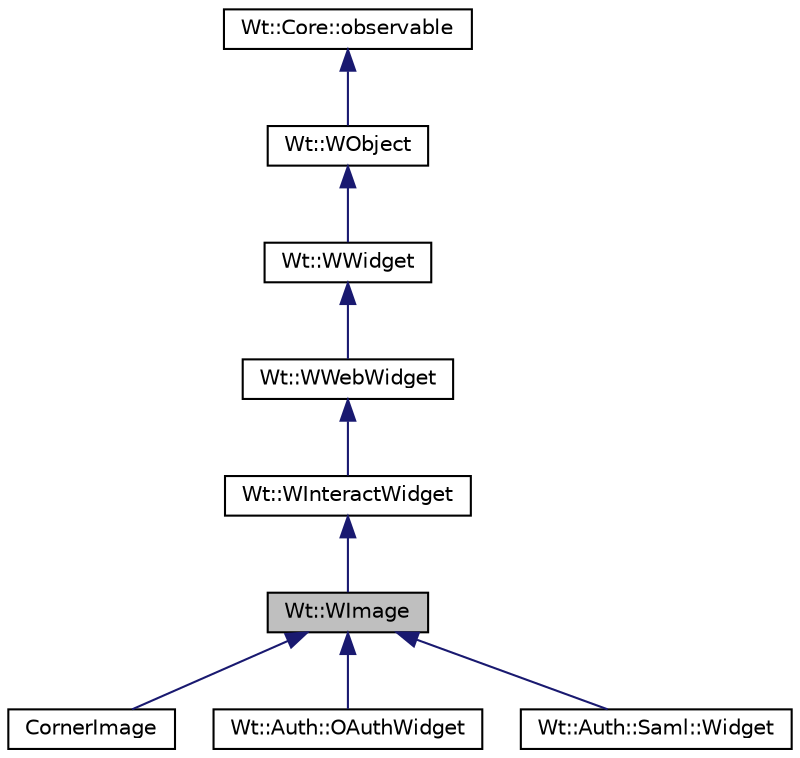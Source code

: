 digraph "Wt::WImage"
{
 // LATEX_PDF_SIZE
  edge [fontname="Helvetica",fontsize="10",labelfontname="Helvetica",labelfontsize="10"];
  node [fontname="Helvetica",fontsize="10",shape=record];
  Node1 [label="Wt::WImage",height=0.2,width=0.4,color="black", fillcolor="grey75", style="filled", fontcolor="black",tooltip="A widget that displays an image."];
  Node2 -> Node1 [dir="back",color="midnightblue",fontsize="10",style="solid"];
  Node2 [label="Wt::WInteractWidget",height=0.2,width=0.4,color="black", fillcolor="white", style="filled",URL="$classWt_1_1WInteractWidget.html",tooltip="An abstract widget that can receive user-interface interaction."];
  Node3 -> Node2 [dir="back",color="midnightblue",fontsize="10",style="solid"];
  Node3 [label="Wt::WWebWidget",height=0.2,width=0.4,color="black", fillcolor="white", style="filled",URL="$classWt_1_1WWebWidget.html",tooltip="A base class for widgets with an HTML counterpart."];
  Node4 -> Node3 [dir="back",color="midnightblue",fontsize="10",style="solid"];
  Node4 [label="Wt::WWidget",height=0.2,width=0.4,color="black", fillcolor="white", style="filled",URL="$classWt_1_1WWidget.html",tooltip="The abstract base class for a user-interface component."];
  Node5 -> Node4 [dir="back",color="midnightblue",fontsize="10",style="solid"];
  Node5 [label="Wt::WObject",height=0.2,width=0.4,color="black", fillcolor="white", style="filled",URL="$classWt_1_1WObject.html",tooltip="A base class for objects that participate in the signal/slot system."];
  Node6 -> Node5 [dir="back",color="midnightblue",fontsize="10",style="solid"];
  Node6 [label="Wt::Core::observable",height=0.2,width=0.4,color="black", fillcolor="white", style="filled",URL="$classWt_1_1Core_1_1observable.html",tooltip="A base class for objects whose life-time can be tracked."];
  Node1 -> Node7 [dir="back",color="midnightblue",fontsize="10",style="solid"];
  Node7 [label="CornerImage",height=0.2,width=0.4,color="black", fillcolor="white", style="filled",URL="$classCornerImage.html",tooltip="The CornerImage is a painted widget with a rounded corner."];
  Node1 -> Node8 [dir="back",color="midnightblue",fontsize="10",style="solid"];
  Node8 [label="Wt::Auth::OAuthWidget",height=0.2,width=0.4,color="black", fillcolor="white", style="filled",URL="$classWt_1_1Auth_1_1OAuthWidget.html",tooltip=" "];
  Node1 -> Node9 [dir="back",color="midnightblue",fontsize="10",style="solid"];
  Node9 [label="Wt::Auth::Saml::Widget",height=0.2,width=0.4,color="black", fillcolor="white", style="filled",URL="$classWt_1_1Auth_1_1Saml_1_1Widget.html",tooltip=" "];
}
